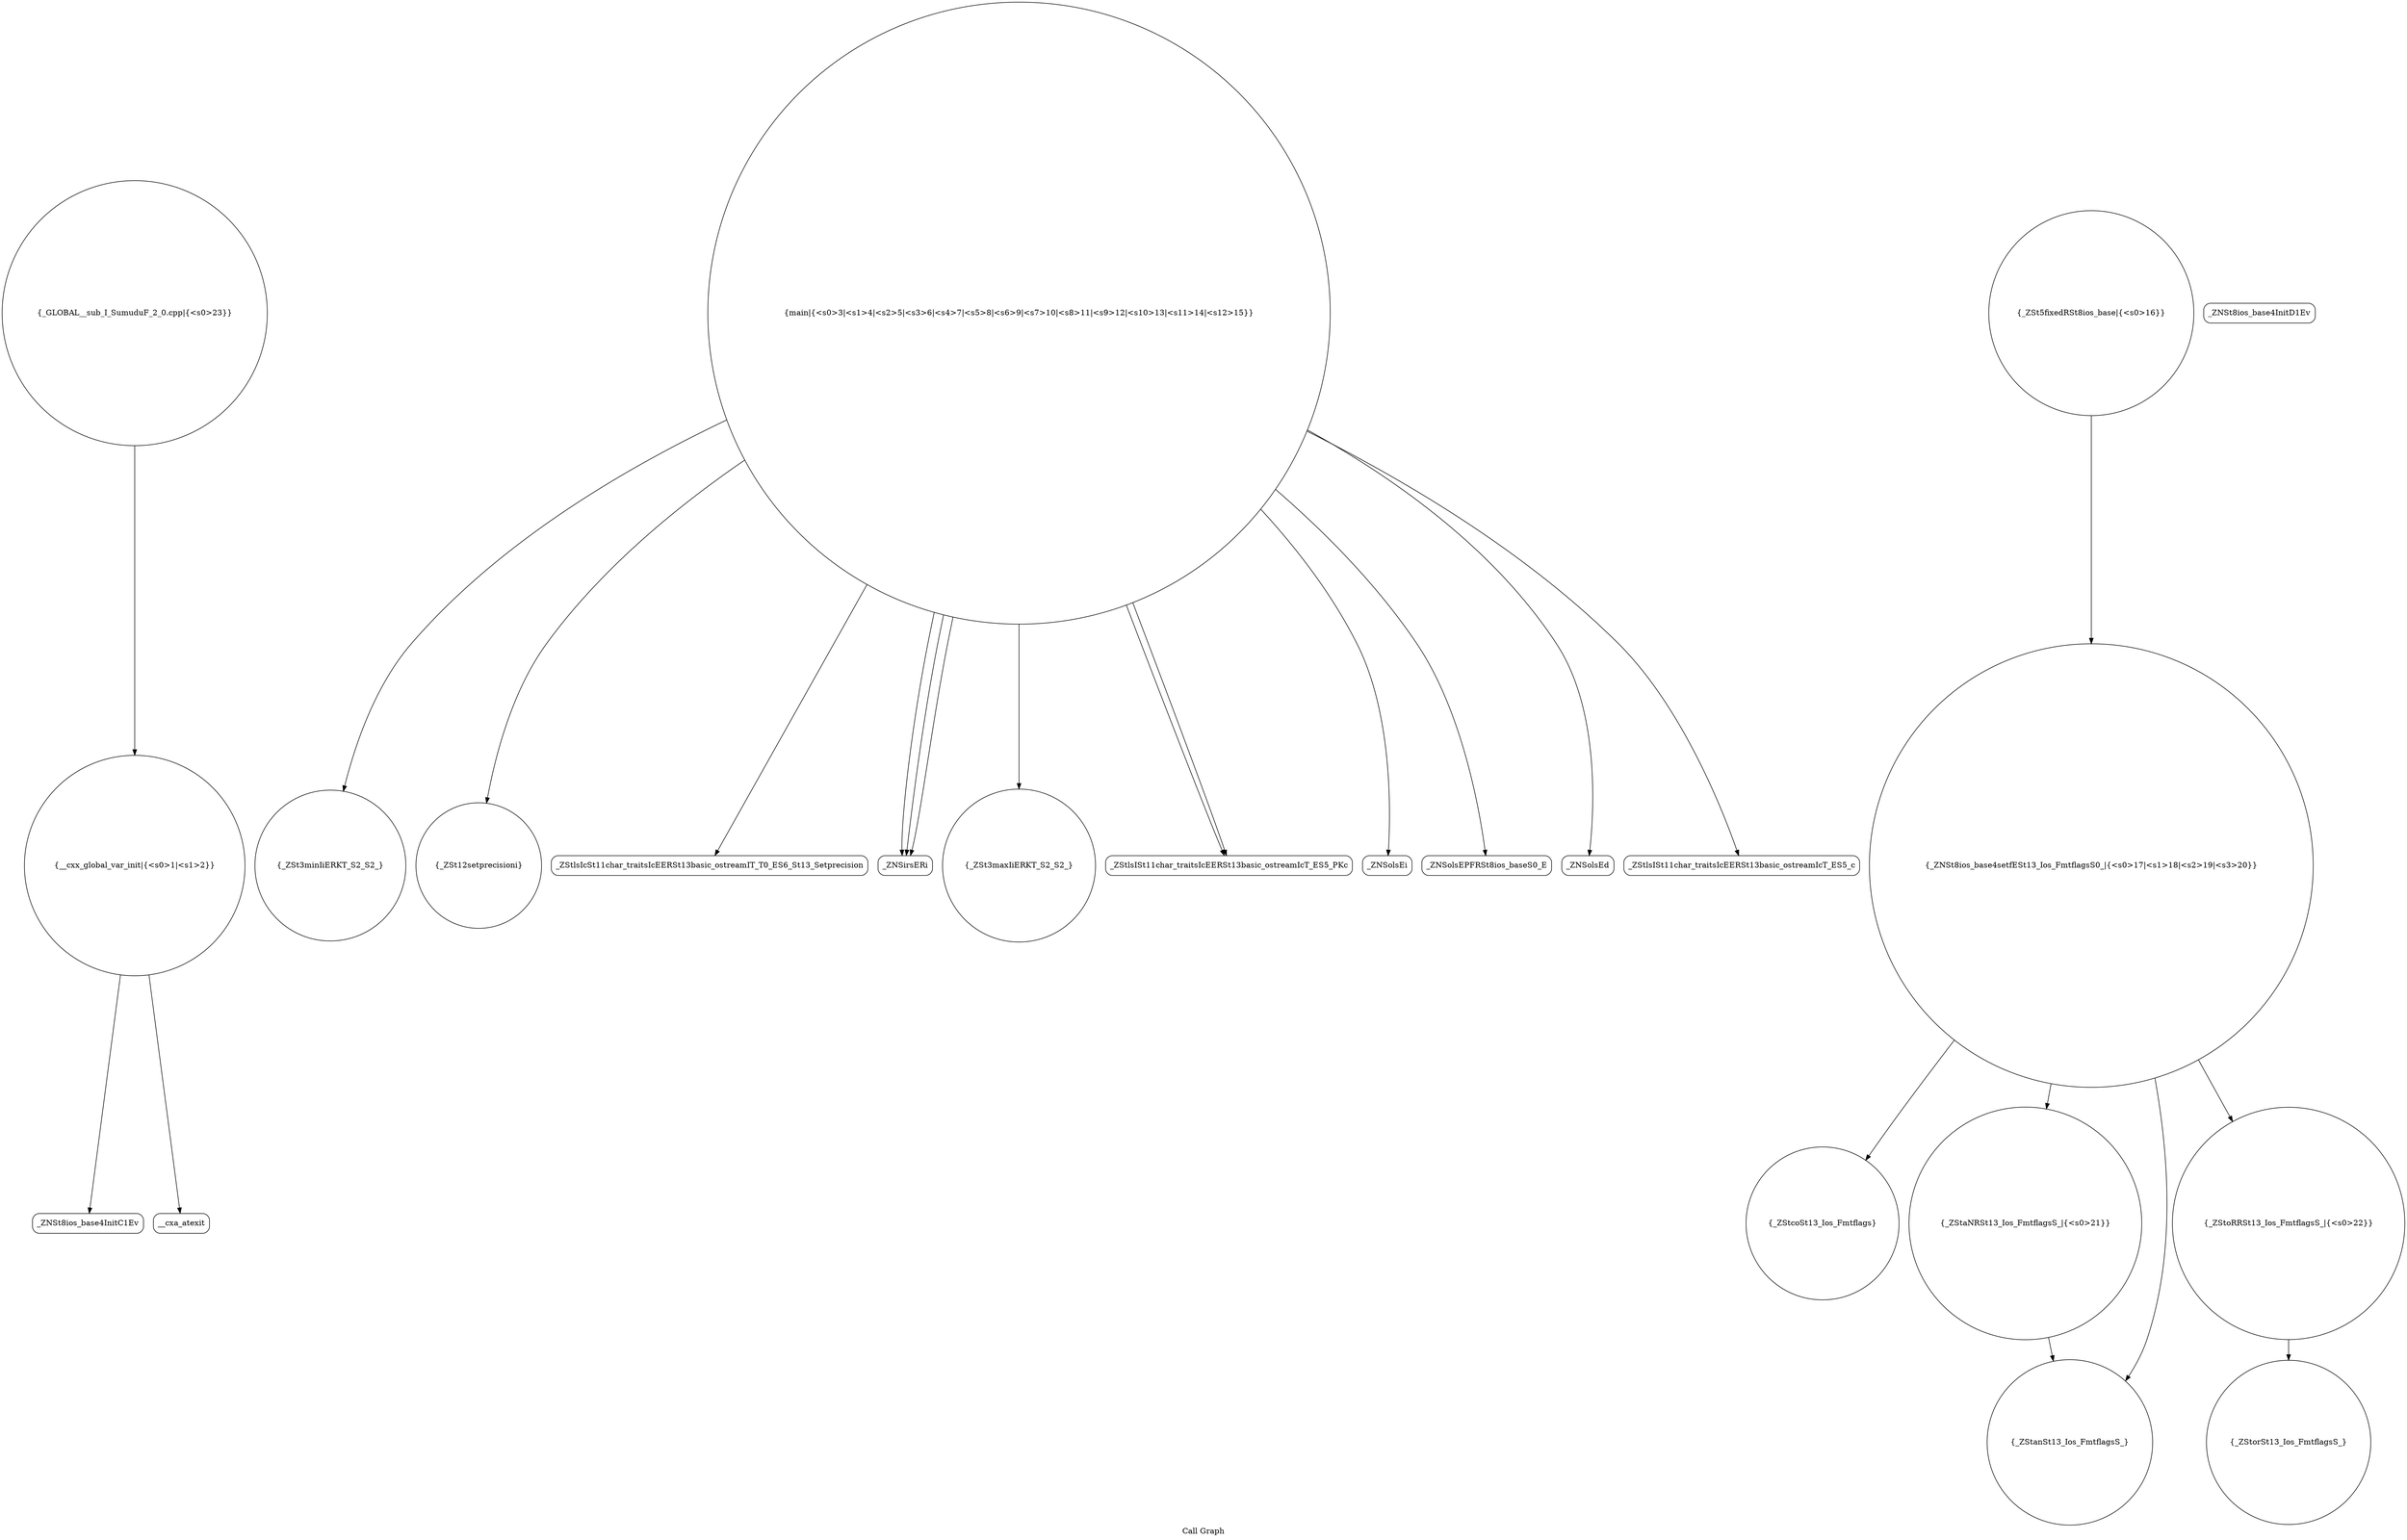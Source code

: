 digraph "Call Graph" {
	label="Call Graph";

	Node0x5605d27981a0 [shape=record,shape=circle,label="{__cxx_global_var_init|{<s0>1|<s1>2}}"];
	Node0x5605d27981a0:s0 -> Node0x5605d2798630[color=black];
	Node0x5605d27981a0:s1 -> Node0x5605d2798730[color=black];
	Node0x5605d2798930 [shape=record,shape=circle,label="{_ZSt3minIiERKT_S2_S2_}"];
	Node0x5605d2798cb0 [shape=record,shape=circle,label="{_ZSt12setprecisioni}"];
	Node0x5605d2799030 [shape=record,shape=circle,label="{_ZStorSt13_Ios_FmtflagsS_}"];
	Node0x5605d27986b0 [shape=record,shape=Mrecord,label="{_ZNSt8ios_base4InitD1Ev}"];
	Node0x5605d2798a30 [shape=record,shape=Mrecord,label="{_ZStlsIcSt11char_traitsIcEERSt13basic_ostreamIT_T0_ES6_St13_Setprecision}"];
	Node0x5605d2798db0 [shape=record,shape=circle,label="{_ZNSt8ios_base4setfESt13_Ios_FmtflagsS0_|{<s0>17|<s1>18|<s2>19|<s3>20}}"];
	Node0x5605d2798db0:s0 -> Node0x5605d2798eb0[color=black];
	Node0x5605d2798db0:s1 -> Node0x5605d2798e30[color=black];
	Node0x5605d2798db0:s2 -> Node0x5605d2798fb0[color=black];
	Node0x5605d2798db0:s3 -> Node0x5605d2798f30[color=black];
	Node0x5605d27987b0 [shape=record,shape=circle,label="{main|{<s0>3|<s1>4|<s2>5|<s3>6|<s4>7|<s5>8|<s6>9|<s7>10|<s8>11|<s9>12|<s10>13|<s11>14|<s12>15}}"];
	Node0x5605d27987b0:s0 -> Node0x5605d2798830[color=black];
	Node0x5605d27987b0:s1 -> Node0x5605d2798830[color=black];
	Node0x5605d27987b0:s2 -> Node0x5605d2798830[color=black];
	Node0x5605d27987b0:s3 -> Node0x5605d27988b0[color=black];
	Node0x5605d27987b0:s4 -> Node0x5605d2798930[color=black];
	Node0x5605d27987b0:s5 -> Node0x5605d2798ab0[color=black];
	Node0x5605d27987b0:s6 -> Node0x5605d2798b30[color=black];
	Node0x5605d27987b0:s7 -> Node0x5605d2798ab0[color=black];
	Node0x5605d27987b0:s8 -> Node0x5605d2798bb0[color=black];
	Node0x5605d27987b0:s9 -> Node0x5605d2798cb0[color=black];
	Node0x5605d27987b0:s10 -> Node0x5605d2798a30[color=black];
	Node0x5605d27987b0:s11 -> Node0x5605d2798d30[color=black];
	Node0x5605d27987b0:s12 -> Node0x5605d27989b0[color=black];
	Node0x5605d2798b30 [shape=record,shape=Mrecord,label="{_ZNSolsEi}"];
	Node0x5605d2798eb0 [shape=record,shape=circle,label="{_ZStcoSt13_Ios_Fmtflags}"];
	Node0x5605d27988b0 [shape=record,shape=circle,label="{_ZSt3maxIiERKT_S2_S2_}"];
	Node0x5605d2798c30 [shape=record,shape=circle,label="{_ZSt5fixedRSt8ios_base|{<s0>16}}"];
	Node0x5605d2798c30:s0 -> Node0x5605d2798db0[color=black];
	Node0x5605d2798fb0 [shape=record,shape=circle,label="{_ZStanSt13_Ios_FmtflagsS_}"];
	Node0x5605d2798630 [shape=record,shape=Mrecord,label="{_ZNSt8ios_base4InitC1Ev}"];
	Node0x5605d27989b0 [shape=record,shape=Mrecord,label="{_ZStlsISt11char_traitsIcEERSt13basic_ostreamIcT_ES5_c}"];
	Node0x5605d2798d30 [shape=record,shape=Mrecord,label="{_ZNSolsEd}"];
	Node0x5605d27990b0 [shape=record,shape=circle,label="{_GLOBAL__sub_I_SumuduF_2_0.cpp|{<s0>23}}"];
	Node0x5605d27990b0:s0 -> Node0x5605d27981a0[color=black];
	Node0x5605d2798730 [shape=record,shape=Mrecord,label="{__cxa_atexit}"];
	Node0x5605d2798ab0 [shape=record,shape=Mrecord,label="{_ZStlsISt11char_traitsIcEERSt13basic_ostreamIcT_ES5_PKc}"];
	Node0x5605d2798e30 [shape=record,shape=circle,label="{_ZStaNRSt13_Ios_FmtflagsS_|{<s0>21}}"];
	Node0x5605d2798e30:s0 -> Node0x5605d2798fb0[color=black];
	Node0x5605d2798830 [shape=record,shape=Mrecord,label="{_ZNSirsERi}"];
	Node0x5605d2798bb0 [shape=record,shape=Mrecord,label="{_ZNSolsEPFRSt8ios_baseS0_E}"];
	Node0x5605d2798f30 [shape=record,shape=circle,label="{_ZStoRRSt13_Ios_FmtflagsS_|{<s0>22}}"];
	Node0x5605d2798f30:s0 -> Node0x5605d2799030[color=black];
}
